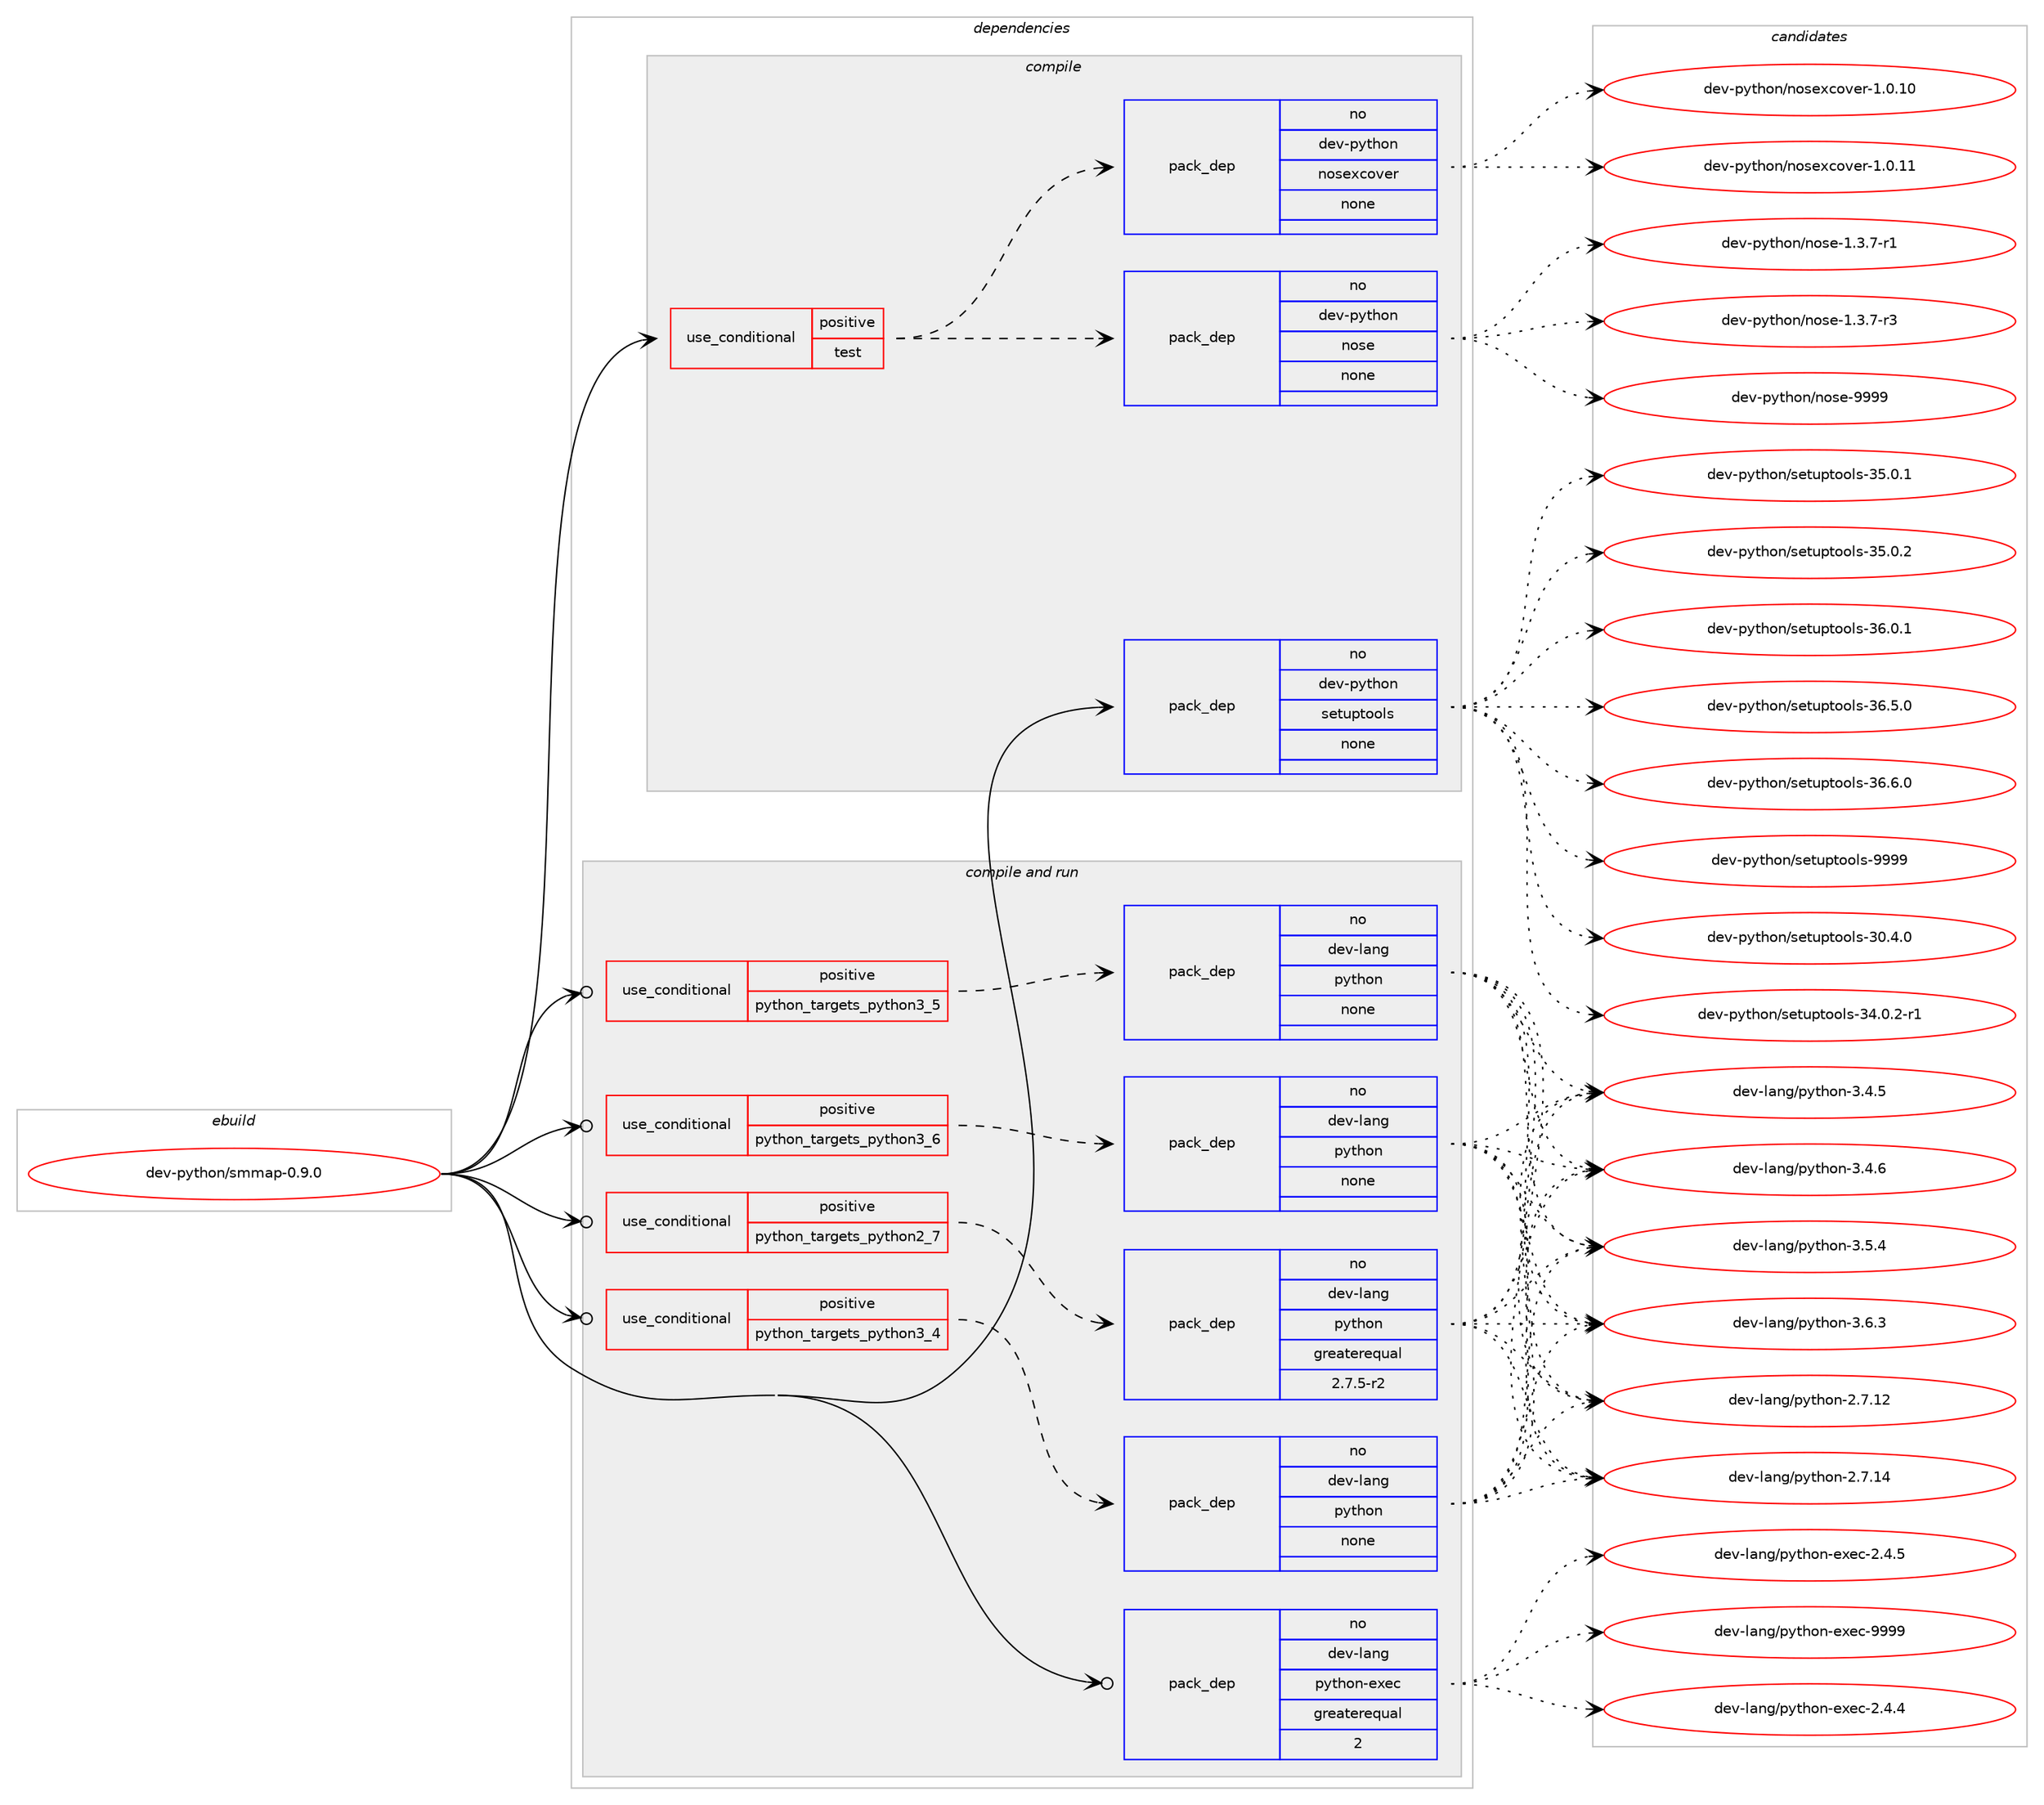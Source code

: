 digraph prolog {

# *************
# Graph options
# *************

newrank=true;
concentrate=true;
compound=true;
graph [rankdir=LR,fontname=Helvetica,fontsize=10,ranksep=1.5];#, ranksep=2.5, nodesep=0.2];
edge  [arrowhead=vee];
node  [fontname=Helvetica,fontsize=10];

# **********
# The ebuild
# **********

subgraph cluster_leftcol {
color=gray;
rank=same;
label=<<i>ebuild</i>>;
id [label="dev-python/smmap-0.9.0", color=red, width=4, href="../dev-python/smmap-0.9.0.svg"];
}

# ****************
# The dependencies
# ****************

subgraph cluster_midcol {
color=gray;
label=<<i>dependencies</i>>;
subgraph cluster_compile {
fillcolor="#eeeeee";
style=filled;
label=<<i>compile</i>>;
subgraph cond41771 {
dependency187593 [label=<<TABLE BORDER="0" CELLBORDER="1" CELLSPACING="0" CELLPADDING="4"><TR><TD ROWSPAN="3" CELLPADDING="10">use_conditional</TD></TR><TR><TD>positive</TD></TR><TR><TD>test</TD></TR></TABLE>>, shape=none, color=red];
subgraph pack141867 {
dependency187594 [label=<<TABLE BORDER="0" CELLBORDER="1" CELLSPACING="0" CELLPADDING="4" WIDTH="220"><TR><TD ROWSPAN="6" CELLPADDING="30">pack_dep</TD></TR><TR><TD WIDTH="110">no</TD></TR><TR><TD>dev-python</TD></TR><TR><TD>nose</TD></TR><TR><TD>none</TD></TR><TR><TD></TD></TR></TABLE>>, shape=none, color=blue];
}
dependency187593:e -> dependency187594:w [weight=20,style="dashed",arrowhead="vee"];
subgraph pack141868 {
dependency187595 [label=<<TABLE BORDER="0" CELLBORDER="1" CELLSPACING="0" CELLPADDING="4" WIDTH="220"><TR><TD ROWSPAN="6" CELLPADDING="30">pack_dep</TD></TR><TR><TD WIDTH="110">no</TD></TR><TR><TD>dev-python</TD></TR><TR><TD>nosexcover</TD></TR><TR><TD>none</TD></TR><TR><TD></TD></TR></TABLE>>, shape=none, color=blue];
}
dependency187593:e -> dependency187595:w [weight=20,style="dashed",arrowhead="vee"];
}
id:e -> dependency187593:w [weight=20,style="solid",arrowhead="vee"];
subgraph pack141869 {
dependency187596 [label=<<TABLE BORDER="0" CELLBORDER="1" CELLSPACING="0" CELLPADDING="4" WIDTH="220"><TR><TD ROWSPAN="6" CELLPADDING="30">pack_dep</TD></TR><TR><TD WIDTH="110">no</TD></TR><TR><TD>dev-python</TD></TR><TR><TD>setuptools</TD></TR><TR><TD>none</TD></TR><TR><TD></TD></TR></TABLE>>, shape=none, color=blue];
}
id:e -> dependency187596:w [weight=20,style="solid",arrowhead="vee"];
}
subgraph cluster_compileandrun {
fillcolor="#eeeeee";
style=filled;
label=<<i>compile and run</i>>;
subgraph cond41772 {
dependency187597 [label=<<TABLE BORDER="0" CELLBORDER="1" CELLSPACING="0" CELLPADDING="4"><TR><TD ROWSPAN="3" CELLPADDING="10">use_conditional</TD></TR><TR><TD>positive</TD></TR><TR><TD>python_targets_python2_7</TD></TR></TABLE>>, shape=none, color=red];
subgraph pack141870 {
dependency187598 [label=<<TABLE BORDER="0" CELLBORDER="1" CELLSPACING="0" CELLPADDING="4" WIDTH="220"><TR><TD ROWSPAN="6" CELLPADDING="30">pack_dep</TD></TR><TR><TD WIDTH="110">no</TD></TR><TR><TD>dev-lang</TD></TR><TR><TD>python</TD></TR><TR><TD>greaterequal</TD></TR><TR><TD>2.7.5-r2</TD></TR></TABLE>>, shape=none, color=blue];
}
dependency187597:e -> dependency187598:w [weight=20,style="dashed",arrowhead="vee"];
}
id:e -> dependency187597:w [weight=20,style="solid",arrowhead="odotvee"];
subgraph cond41773 {
dependency187599 [label=<<TABLE BORDER="0" CELLBORDER="1" CELLSPACING="0" CELLPADDING="4"><TR><TD ROWSPAN="3" CELLPADDING="10">use_conditional</TD></TR><TR><TD>positive</TD></TR><TR><TD>python_targets_python3_4</TD></TR></TABLE>>, shape=none, color=red];
subgraph pack141871 {
dependency187600 [label=<<TABLE BORDER="0" CELLBORDER="1" CELLSPACING="0" CELLPADDING="4" WIDTH="220"><TR><TD ROWSPAN="6" CELLPADDING="30">pack_dep</TD></TR><TR><TD WIDTH="110">no</TD></TR><TR><TD>dev-lang</TD></TR><TR><TD>python</TD></TR><TR><TD>none</TD></TR><TR><TD></TD></TR></TABLE>>, shape=none, color=blue];
}
dependency187599:e -> dependency187600:w [weight=20,style="dashed",arrowhead="vee"];
}
id:e -> dependency187599:w [weight=20,style="solid",arrowhead="odotvee"];
subgraph cond41774 {
dependency187601 [label=<<TABLE BORDER="0" CELLBORDER="1" CELLSPACING="0" CELLPADDING="4"><TR><TD ROWSPAN="3" CELLPADDING="10">use_conditional</TD></TR><TR><TD>positive</TD></TR><TR><TD>python_targets_python3_5</TD></TR></TABLE>>, shape=none, color=red];
subgraph pack141872 {
dependency187602 [label=<<TABLE BORDER="0" CELLBORDER="1" CELLSPACING="0" CELLPADDING="4" WIDTH="220"><TR><TD ROWSPAN="6" CELLPADDING="30">pack_dep</TD></TR><TR><TD WIDTH="110">no</TD></TR><TR><TD>dev-lang</TD></TR><TR><TD>python</TD></TR><TR><TD>none</TD></TR><TR><TD></TD></TR></TABLE>>, shape=none, color=blue];
}
dependency187601:e -> dependency187602:w [weight=20,style="dashed",arrowhead="vee"];
}
id:e -> dependency187601:w [weight=20,style="solid",arrowhead="odotvee"];
subgraph cond41775 {
dependency187603 [label=<<TABLE BORDER="0" CELLBORDER="1" CELLSPACING="0" CELLPADDING="4"><TR><TD ROWSPAN="3" CELLPADDING="10">use_conditional</TD></TR><TR><TD>positive</TD></TR><TR><TD>python_targets_python3_6</TD></TR></TABLE>>, shape=none, color=red];
subgraph pack141873 {
dependency187604 [label=<<TABLE BORDER="0" CELLBORDER="1" CELLSPACING="0" CELLPADDING="4" WIDTH="220"><TR><TD ROWSPAN="6" CELLPADDING="30">pack_dep</TD></TR><TR><TD WIDTH="110">no</TD></TR><TR><TD>dev-lang</TD></TR><TR><TD>python</TD></TR><TR><TD>none</TD></TR><TR><TD></TD></TR></TABLE>>, shape=none, color=blue];
}
dependency187603:e -> dependency187604:w [weight=20,style="dashed",arrowhead="vee"];
}
id:e -> dependency187603:w [weight=20,style="solid",arrowhead="odotvee"];
subgraph pack141874 {
dependency187605 [label=<<TABLE BORDER="0" CELLBORDER="1" CELLSPACING="0" CELLPADDING="4" WIDTH="220"><TR><TD ROWSPAN="6" CELLPADDING="30">pack_dep</TD></TR><TR><TD WIDTH="110">no</TD></TR><TR><TD>dev-lang</TD></TR><TR><TD>python-exec</TD></TR><TR><TD>greaterequal</TD></TR><TR><TD>2</TD></TR></TABLE>>, shape=none, color=blue];
}
id:e -> dependency187605:w [weight=20,style="solid",arrowhead="odotvee"];
}
subgraph cluster_run {
fillcolor="#eeeeee";
style=filled;
label=<<i>run</i>>;
}
}

# **************
# The candidates
# **************

subgraph cluster_choices {
rank=same;
color=gray;
label=<<i>candidates</i>>;

subgraph choice141867 {
color=black;
nodesep=1;
choice10010111845112121116104111110471101111151014549465146554511449 [label="dev-python/nose-1.3.7-r1", color=red, width=4,href="../dev-python/nose-1.3.7-r1.svg"];
choice10010111845112121116104111110471101111151014549465146554511451 [label="dev-python/nose-1.3.7-r3", color=red, width=4,href="../dev-python/nose-1.3.7-r3.svg"];
choice10010111845112121116104111110471101111151014557575757 [label="dev-python/nose-9999", color=red, width=4,href="../dev-python/nose-9999.svg"];
dependency187594:e -> choice10010111845112121116104111110471101111151014549465146554511449:w [style=dotted,weight="100"];
dependency187594:e -> choice10010111845112121116104111110471101111151014549465146554511451:w [style=dotted,weight="100"];
dependency187594:e -> choice10010111845112121116104111110471101111151014557575757:w [style=dotted,weight="100"];
}
subgraph choice141868 {
color=black;
nodesep=1;
choice10010111845112121116104111110471101111151011209911111810111445494648464948 [label="dev-python/nosexcover-1.0.10", color=red, width=4,href="../dev-python/nosexcover-1.0.10.svg"];
choice10010111845112121116104111110471101111151011209911111810111445494648464949 [label="dev-python/nosexcover-1.0.11", color=red, width=4,href="../dev-python/nosexcover-1.0.11.svg"];
dependency187595:e -> choice10010111845112121116104111110471101111151011209911111810111445494648464948:w [style=dotted,weight="100"];
dependency187595:e -> choice10010111845112121116104111110471101111151011209911111810111445494648464949:w [style=dotted,weight="100"];
}
subgraph choice141869 {
color=black;
nodesep=1;
choice100101118451121211161041111104711510111611711211611111110811545514846524648 [label="dev-python/setuptools-30.4.0", color=red, width=4,href="../dev-python/setuptools-30.4.0.svg"];
choice1001011184511212111610411111047115101116117112116111111108115455152464846504511449 [label="dev-python/setuptools-34.0.2-r1", color=red, width=4,href="../dev-python/setuptools-34.0.2-r1.svg"];
choice100101118451121211161041111104711510111611711211611111110811545515346484649 [label="dev-python/setuptools-35.0.1", color=red, width=4,href="../dev-python/setuptools-35.0.1.svg"];
choice100101118451121211161041111104711510111611711211611111110811545515346484650 [label="dev-python/setuptools-35.0.2", color=red, width=4,href="../dev-python/setuptools-35.0.2.svg"];
choice100101118451121211161041111104711510111611711211611111110811545515446484649 [label="dev-python/setuptools-36.0.1", color=red, width=4,href="../dev-python/setuptools-36.0.1.svg"];
choice100101118451121211161041111104711510111611711211611111110811545515446534648 [label="dev-python/setuptools-36.5.0", color=red, width=4,href="../dev-python/setuptools-36.5.0.svg"];
choice100101118451121211161041111104711510111611711211611111110811545515446544648 [label="dev-python/setuptools-36.6.0", color=red, width=4,href="../dev-python/setuptools-36.6.0.svg"];
choice10010111845112121116104111110471151011161171121161111111081154557575757 [label="dev-python/setuptools-9999", color=red, width=4,href="../dev-python/setuptools-9999.svg"];
dependency187596:e -> choice100101118451121211161041111104711510111611711211611111110811545514846524648:w [style=dotted,weight="100"];
dependency187596:e -> choice1001011184511212111610411111047115101116117112116111111108115455152464846504511449:w [style=dotted,weight="100"];
dependency187596:e -> choice100101118451121211161041111104711510111611711211611111110811545515346484649:w [style=dotted,weight="100"];
dependency187596:e -> choice100101118451121211161041111104711510111611711211611111110811545515346484650:w [style=dotted,weight="100"];
dependency187596:e -> choice100101118451121211161041111104711510111611711211611111110811545515446484649:w [style=dotted,weight="100"];
dependency187596:e -> choice100101118451121211161041111104711510111611711211611111110811545515446534648:w [style=dotted,weight="100"];
dependency187596:e -> choice100101118451121211161041111104711510111611711211611111110811545515446544648:w [style=dotted,weight="100"];
dependency187596:e -> choice10010111845112121116104111110471151011161171121161111111081154557575757:w [style=dotted,weight="100"];
}
subgraph choice141870 {
color=black;
nodesep=1;
choice10010111845108971101034711212111610411111045504655464950 [label="dev-lang/python-2.7.12", color=red, width=4,href="../dev-lang/python-2.7.12.svg"];
choice10010111845108971101034711212111610411111045504655464952 [label="dev-lang/python-2.7.14", color=red, width=4,href="../dev-lang/python-2.7.14.svg"];
choice100101118451089711010347112121116104111110455146524653 [label="dev-lang/python-3.4.5", color=red, width=4,href="../dev-lang/python-3.4.5.svg"];
choice100101118451089711010347112121116104111110455146524654 [label="dev-lang/python-3.4.6", color=red, width=4,href="../dev-lang/python-3.4.6.svg"];
choice100101118451089711010347112121116104111110455146534652 [label="dev-lang/python-3.5.4", color=red, width=4,href="../dev-lang/python-3.5.4.svg"];
choice100101118451089711010347112121116104111110455146544651 [label="dev-lang/python-3.6.3", color=red, width=4,href="../dev-lang/python-3.6.3.svg"];
dependency187598:e -> choice10010111845108971101034711212111610411111045504655464950:w [style=dotted,weight="100"];
dependency187598:e -> choice10010111845108971101034711212111610411111045504655464952:w [style=dotted,weight="100"];
dependency187598:e -> choice100101118451089711010347112121116104111110455146524653:w [style=dotted,weight="100"];
dependency187598:e -> choice100101118451089711010347112121116104111110455146524654:w [style=dotted,weight="100"];
dependency187598:e -> choice100101118451089711010347112121116104111110455146534652:w [style=dotted,weight="100"];
dependency187598:e -> choice100101118451089711010347112121116104111110455146544651:w [style=dotted,weight="100"];
}
subgraph choice141871 {
color=black;
nodesep=1;
choice10010111845108971101034711212111610411111045504655464950 [label="dev-lang/python-2.7.12", color=red, width=4,href="../dev-lang/python-2.7.12.svg"];
choice10010111845108971101034711212111610411111045504655464952 [label="dev-lang/python-2.7.14", color=red, width=4,href="../dev-lang/python-2.7.14.svg"];
choice100101118451089711010347112121116104111110455146524653 [label="dev-lang/python-3.4.5", color=red, width=4,href="../dev-lang/python-3.4.5.svg"];
choice100101118451089711010347112121116104111110455146524654 [label="dev-lang/python-3.4.6", color=red, width=4,href="../dev-lang/python-3.4.6.svg"];
choice100101118451089711010347112121116104111110455146534652 [label="dev-lang/python-3.5.4", color=red, width=4,href="../dev-lang/python-3.5.4.svg"];
choice100101118451089711010347112121116104111110455146544651 [label="dev-lang/python-3.6.3", color=red, width=4,href="../dev-lang/python-3.6.3.svg"];
dependency187600:e -> choice10010111845108971101034711212111610411111045504655464950:w [style=dotted,weight="100"];
dependency187600:e -> choice10010111845108971101034711212111610411111045504655464952:w [style=dotted,weight="100"];
dependency187600:e -> choice100101118451089711010347112121116104111110455146524653:w [style=dotted,weight="100"];
dependency187600:e -> choice100101118451089711010347112121116104111110455146524654:w [style=dotted,weight="100"];
dependency187600:e -> choice100101118451089711010347112121116104111110455146534652:w [style=dotted,weight="100"];
dependency187600:e -> choice100101118451089711010347112121116104111110455146544651:w [style=dotted,weight="100"];
}
subgraph choice141872 {
color=black;
nodesep=1;
choice10010111845108971101034711212111610411111045504655464950 [label="dev-lang/python-2.7.12", color=red, width=4,href="../dev-lang/python-2.7.12.svg"];
choice10010111845108971101034711212111610411111045504655464952 [label="dev-lang/python-2.7.14", color=red, width=4,href="../dev-lang/python-2.7.14.svg"];
choice100101118451089711010347112121116104111110455146524653 [label="dev-lang/python-3.4.5", color=red, width=4,href="../dev-lang/python-3.4.5.svg"];
choice100101118451089711010347112121116104111110455146524654 [label="dev-lang/python-3.4.6", color=red, width=4,href="../dev-lang/python-3.4.6.svg"];
choice100101118451089711010347112121116104111110455146534652 [label="dev-lang/python-3.5.4", color=red, width=4,href="../dev-lang/python-3.5.4.svg"];
choice100101118451089711010347112121116104111110455146544651 [label="dev-lang/python-3.6.3", color=red, width=4,href="../dev-lang/python-3.6.3.svg"];
dependency187602:e -> choice10010111845108971101034711212111610411111045504655464950:w [style=dotted,weight="100"];
dependency187602:e -> choice10010111845108971101034711212111610411111045504655464952:w [style=dotted,weight="100"];
dependency187602:e -> choice100101118451089711010347112121116104111110455146524653:w [style=dotted,weight="100"];
dependency187602:e -> choice100101118451089711010347112121116104111110455146524654:w [style=dotted,weight="100"];
dependency187602:e -> choice100101118451089711010347112121116104111110455146534652:w [style=dotted,weight="100"];
dependency187602:e -> choice100101118451089711010347112121116104111110455146544651:w [style=dotted,weight="100"];
}
subgraph choice141873 {
color=black;
nodesep=1;
choice10010111845108971101034711212111610411111045504655464950 [label="dev-lang/python-2.7.12", color=red, width=4,href="../dev-lang/python-2.7.12.svg"];
choice10010111845108971101034711212111610411111045504655464952 [label="dev-lang/python-2.7.14", color=red, width=4,href="../dev-lang/python-2.7.14.svg"];
choice100101118451089711010347112121116104111110455146524653 [label="dev-lang/python-3.4.5", color=red, width=4,href="../dev-lang/python-3.4.5.svg"];
choice100101118451089711010347112121116104111110455146524654 [label="dev-lang/python-3.4.6", color=red, width=4,href="../dev-lang/python-3.4.6.svg"];
choice100101118451089711010347112121116104111110455146534652 [label="dev-lang/python-3.5.4", color=red, width=4,href="../dev-lang/python-3.5.4.svg"];
choice100101118451089711010347112121116104111110455146544651 [label="dev-lang/python-3.6.3", color=red, width=4,href="../dev-lang/python-3.6.3.svg"];
dependency187604:e -> choice10010111845108971101034711212111610411111045504655464950:w [style=dotted,weight="100"];
dependency187604:e -> choice10010111845108971101034711212111610411111045504655464952:w [style=dotted,weight="100"];
dependency187604:e -> choice100101118451089711010347112121116104111110455146524653:w [style=dotted,weight="100"];
dependency187604:e -> choice100101118451089711010347112121116104111110455146524654:w [style=dotted,weight="100"];
dependency187604:e -> choice100101118451089711010347112121116104111110455146534652:w [style=dotted,weight="100"];
dependency187604:e -> choice100101118451089711010347112121116104111110455146544651:w [style=dotted,weight="100"];
}
subgraph choice141874 {
color=black;
nodesep=1;
choice1001011184510897110103471121211161041111104510112010199455046524652 [label="dev-lang/python-exec-2.4.4", color=red, width=4,href="../dev-lang/python-exec-2.4.4.svg"];
choice1001011184510897110103471121211161041111104510112010199455046524653 [label="dev-lang/python-exec-2.4.5", color=red, width=4,href="../dev-lang/python-exec-2.4.5.svg"];
choice10010111845108971101034711212111610411111045101120101994557575757 [label="dev-lang/python-exec-9999", color=red, width=4,href="../dev-lang/python-exec-9999.svg"];
dependency187605:e -> choice1001011184510897110103471121211161041111104510112010199455046524652:w [style=dotted,weight="100"];
dependency187605:e -> choice1001011184510897110103471121211161041111104510112010199455046524653:w [style=dotted,weight="100"];
dependency187605:e -> choice10010111845108971101034711212111610411111045101120101994557575757:w [style=dotted,weight="100"];
}
}

}
